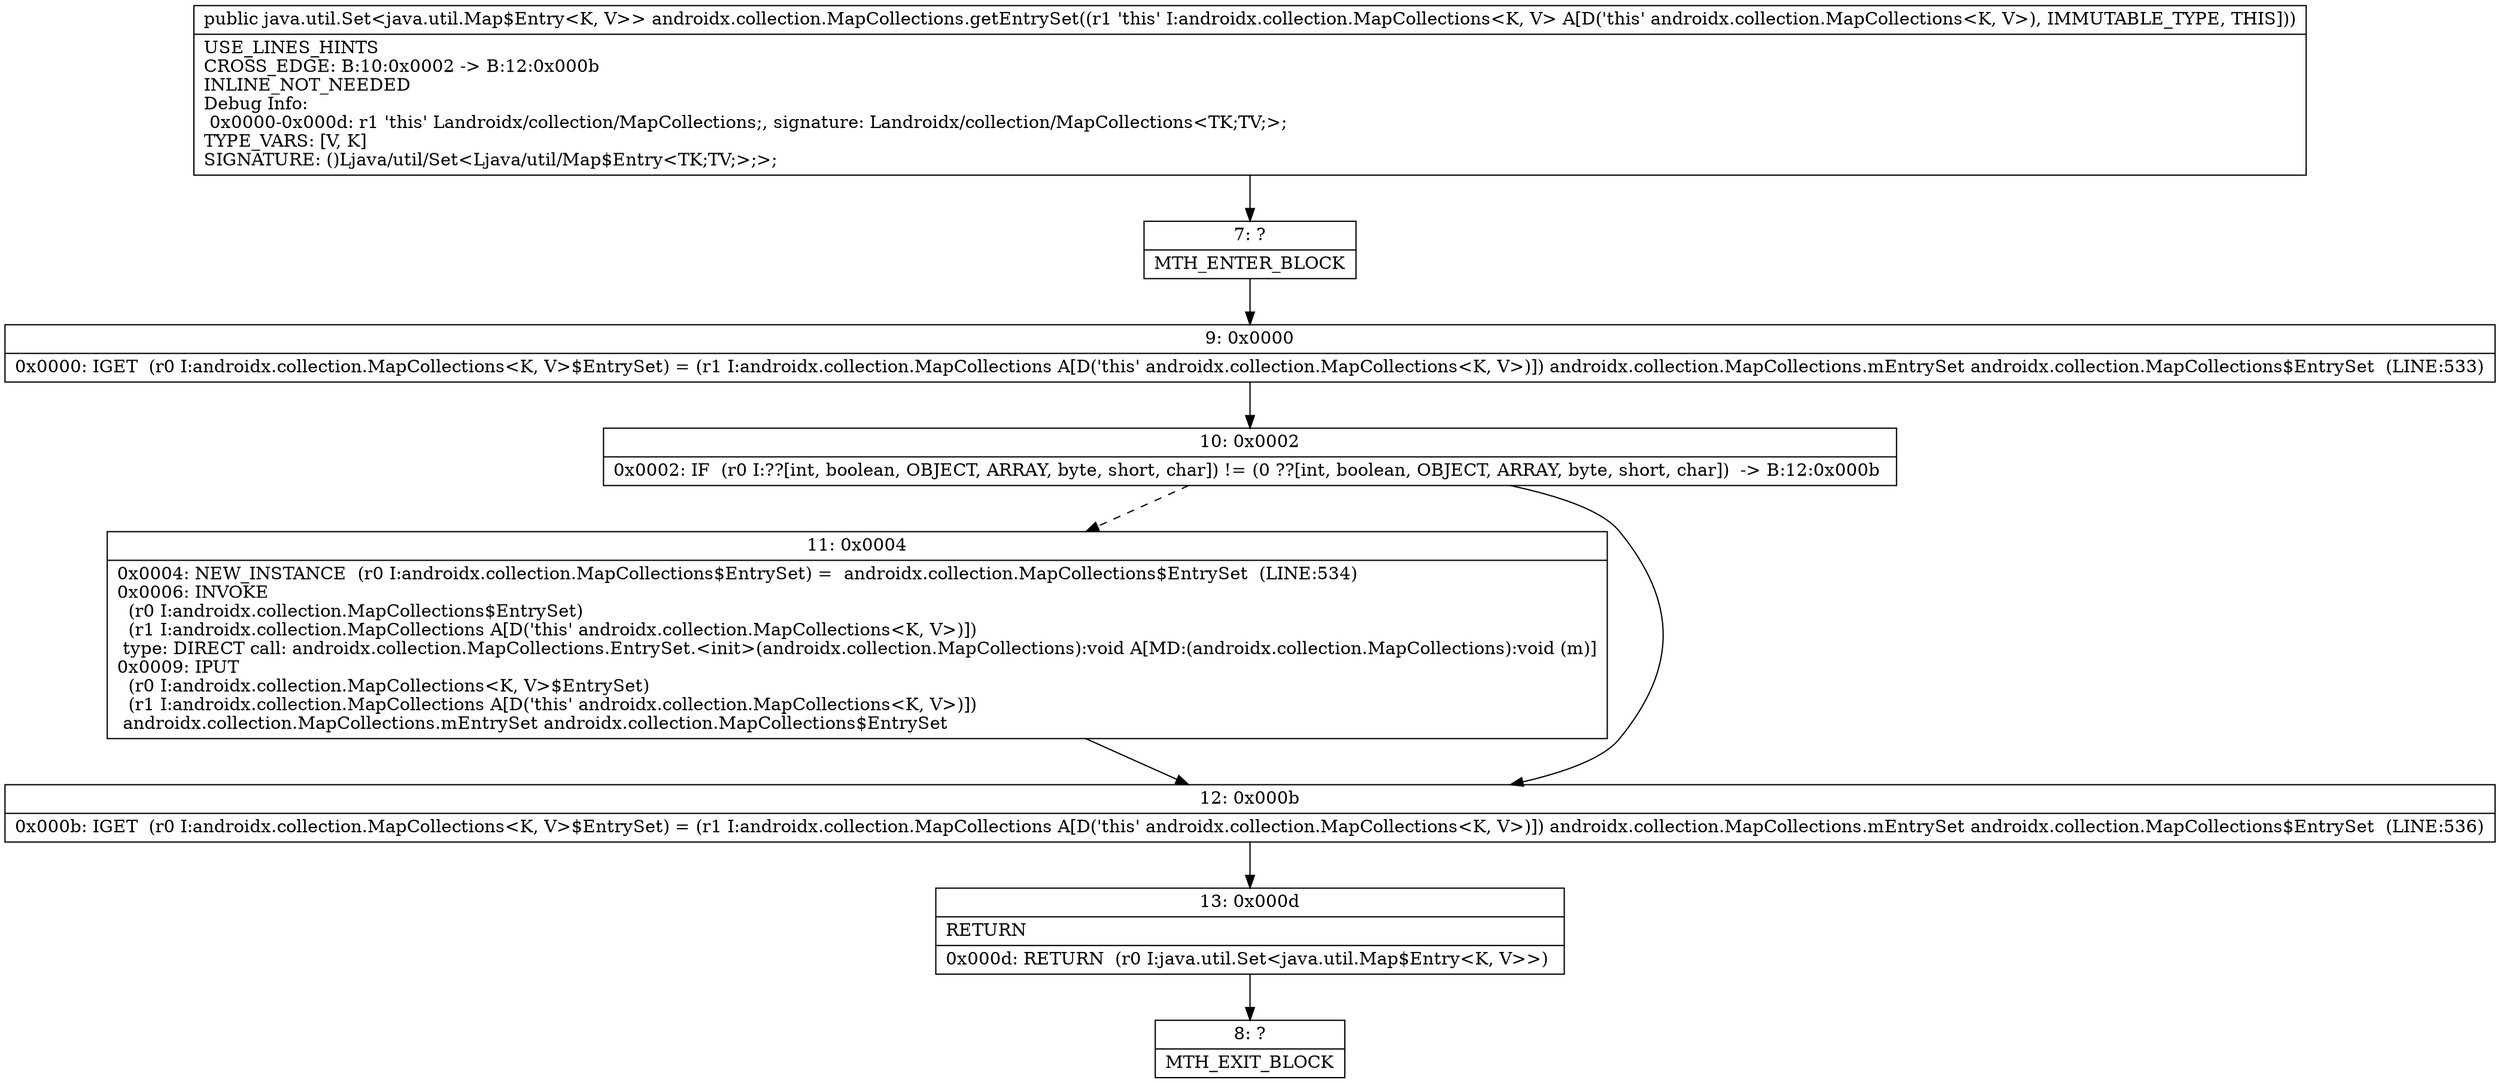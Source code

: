 digraph "CFG forandroidx.collection.MapCollections.getEntrySet()Ljava\/util\/Set;" {
Node_7 [shape=record,label="{7\:\ ?|MTH_ENTER_BLOCK\l}"];
Node_9 [shape=record,label="{9\:\ 0x0000|0x0000: IGET  (r0 I:androidx.collection.MapCollections\<K, V\>$EntrySet) = (r1 I:androidx.collection.MapCollections A[D('this' androidx.collection.MapCollections\<K, V\>)]) androidx.collection.MapCollections.mEntrySet androidx.collection.MapCollections$EntrySet  (LINE:533)\l}"];
Node_10 [shape=record,label="{10\:\ 0x0002|0x0002: IF  (r0 I:??[int, boolean, OBJECT, ARRAY, byte, short, char]) != (0 ??[int, boolean, OBJECT, ARRAY, byte, short, char])  \-\> B:12:0x000b \l}"];
Node_11 [shape=record,label="{11\:\ 0x0004|0x0004: NEW_INSTANCE  (r0 I:androidx.collection.MapCollections$EntrySet) =  androidx.collection.MapCollections$EntrySet  (LINE:534)\l0x0006: INVOKE  \l  (r0 I:androidx.collection.MapCollections$EntrySet)\l  (r1 I:androidx.collection.MapCollections A[D('this' androidx.collection.MapCollections\<K, V\>)])\l type: DIRECT call: androidx.collection.MapCollections.EntrySet.\<init\>(androidx.collection.MapCollections):void A[MD:(androidx.collection.MapCollections):void (m)]\l0x0009: IPUT  \l  (r0 I:androidx.collection.MapCollections\<K, V\>$EntrySet)\l  (r1 I:androidx.collection.MapCollections A[D('this' androidx.collection.MapCollections\<K, V\>)])\l androidx.collection.MapCollections.mEntrySet androidx.collection.MapCollections$EntrySet \l}"];
Node_12 [shape=record,label="{12\:\ 0x000b|0x000b: IGET  (r0 I:androidx.collection.MapCollections\<K, V\>$EntrySet) = (r1 I:androidx.collection.MapCollections A[D('this' androidx.collection.MapCollections\<K, V\>)]) androidx.collection.MapCollections.mEntrySet androidx.collection.MapCollections$EntrySet  (LINE:536)\l}"];
Node_13 [shape=record,label="{13\:\ 0x000d|RETURN\l|0x000d: RETURN  (r0 I:java.util.Set\<java.util.Map$Entry\<K, V\>\>) \l}"];
Node_8 [shape=record,label="{8\:\ ?|MTH_EXIT_BLOCK\l}"];
MethodNode[shape=record,label="{public java.util.Set\<java.util.Map$Entry\<K, V\>\> androidx.collection.MapCollections.getEntrySet((r1 'this' I:androidx.collection.MapCollections\<K, V\> A[D('this' androidx.collection.MapCollections\<K, V\>), IMMUTABLE_TYPE, THIS]))  | USE_LINES_HINTS\lCROSS_EDGE: B:10:0x0002 \-\> B:12:0x000b\lINLINE_NOT_NEEDED\lDebug Info:\l  0x0000\-0x000d: r1 'this' Landroidx\/collection\/MapCollections;, signature: Landroidx\/collection\/MapCollections\<TK;TV;\>;\lTYPE_VARS: [V, K]\lSIGNATURE: ()Ljava\/util\/Set\<Ljava\/util\/Map$Entry\<TK;TV;\>;\>;\l}"];
MethodNode -> Node_7;Node_7 -> Node_9;
Node_9 -> Node_10;
Node_10 -> Node_11[style=dashed];
Node_10 -> Node_12;
Node_11 -> Node_12;
Node_12 -> Node_13;
Node_13 -> Node_8;
}

